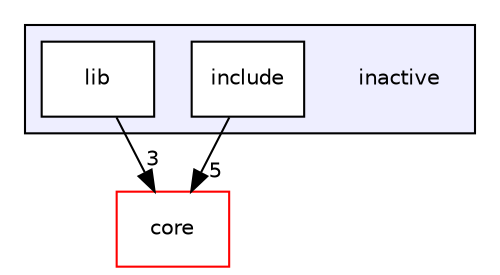 digraph "inactive" {
  compound=true
  node [ fontsize="10", fontname="Helvetica"];
  edge [ labelfontsize="10", labelfontname="Helvetica"];
  subgraph clusterdir_3850f8c1070c12997d7a734f999b50e7 {
    graph [ bgcolor="#eeeeff", pencolor="black", label="" URL="dir_3850f8c1070c12997d7a734f999b50e7.html"];
    dir_3850f8c1070c12997d7a734f999b50e7 [shape=plaintext label="inactive"];
  dir_e4d62866109a54c30999515372141719 [shape=box label="include" fillcolor="white" style="filled" URL="dir_e4d62866109a54c30999515372141719.html"];
  dir_b3053b17b1691346fbe06f67b7a49073 [shape=box label="lib" fillcolor="white" style="filled" URL="dir_b3053b17b1691346fbe06f67b7a49073.html"];
  }
  dir_4270bfced15e0e73154b13468c7c9ad9 [shape=box label="core" fillcolor="white" style="filled" color="red" URL="dir_4270bfced15e0e73154b13468c7c9ad9.html"];
  dir_e4d62866109a54c30999515372141719->dir_4270bfced15e0e73154b13468c7c9ad9 [headlabel="5", labeldistance=1.5 headhref="dir_000056_000001.html"];
  dir_b3053b17b1691346fbe06f67b7a49073->dir_4270bfced15e0e73154b13468c7c9ad9 [headlabel="3", labeldistance=1.5 headhref="dir_000057_000001.html"];
}
